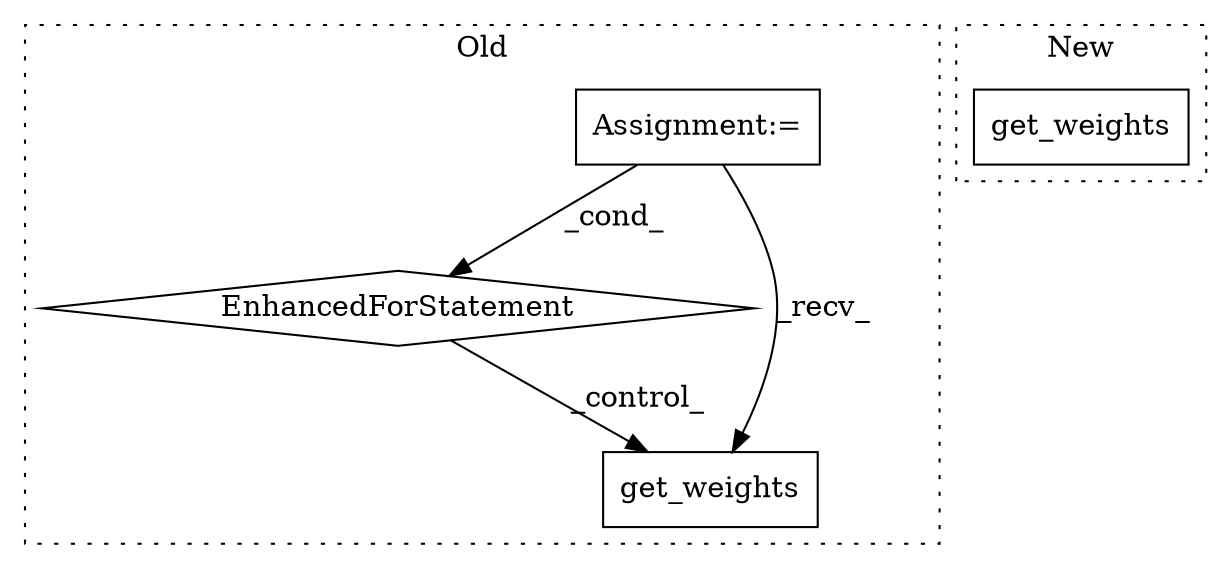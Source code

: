 digraph G {
subgraph cluster0 {
1 [label="EnhancedForStatement" a="70" s="14360,14469" l="69,2" shape="diamond"];
3 [label="get_weights" a="32" s="14510" l="13" shape="box"];
4 [label="Assignment:=" a="7" s="14360,14469" l="69,2" shape="box"];
label = "Old";
style="dotted";
}
subgraph cluster1 {
2 [label="get_weights" a="32" s="13435" l="13" shape="box"];
label = "New";
style="dotted";
}
1 -> 3 [label="_control_"];
4 -> 1 [label="_cond_"];
4 -> 3 [label="_recv_"];
}